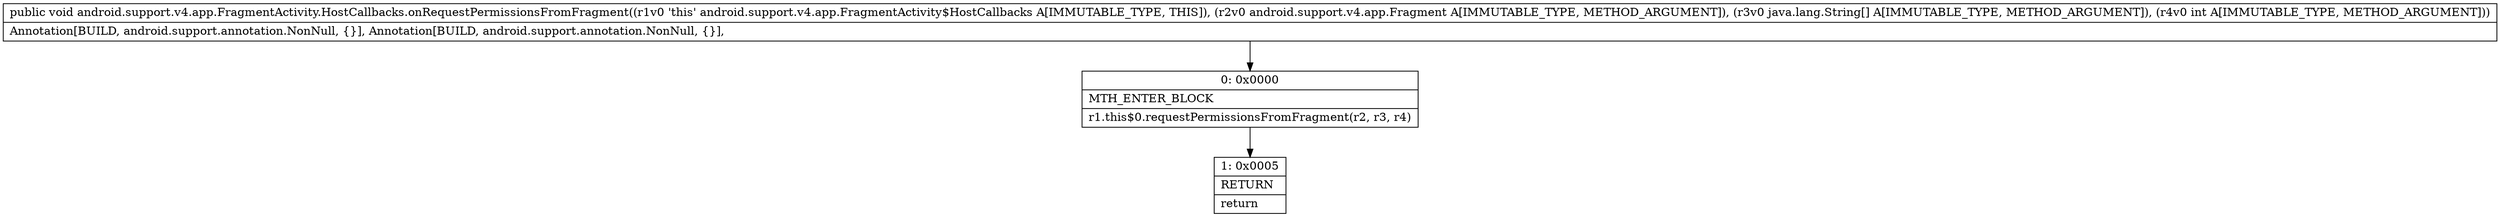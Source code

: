 digraph "CFG forandroid.support.v4.app.FragmentActivity.HostCallbacks.onRequestPermissionsFromFragment(Landroid\/support\/v4\/app\/Fragment;[Ljava\/lang\/String;I)V" {
Node_0 [shape=record,label="{0\:\ 0x0000|MTH_ENTER_BLOCK\l|r1.this$0.requestPermissionsFromFragment(r2, r3, r4)\l}"];
Node_1 [shape=record,label="{1\:\ 0x0005|RETURN\l|return\l}"];
MethodNode[shape=record,label="{public void android.support.v4.app.FragmentActivity.HostCallbacks.onRequestPermissionsFromFragment((r1v0 'this' android.support.v4.app.FragmentActivity$HostCallbacks A[IMMUTABLE_TYPE, THIS]), (r2v0 android.support.v4.app.Fragment A[IMMUTABLE_TYPE, METHOD_ARGUMENT]), (r3v0 java.lang.String[] A[IMMUTABLE_TYPE, METHOD_ARGUMENT]), (r4v0 int A[IMMUTABLE_TYPE, METHOD_ARGUMENT]))  | Annotation[BUILD, android.support.annotation.NonNull, \{\}], Annotation[BUILD, android.support.annotation.NonNull, \{\}], \l}"];
MethodNode -> Node_0;
Node_0 -> Node_1;
}

